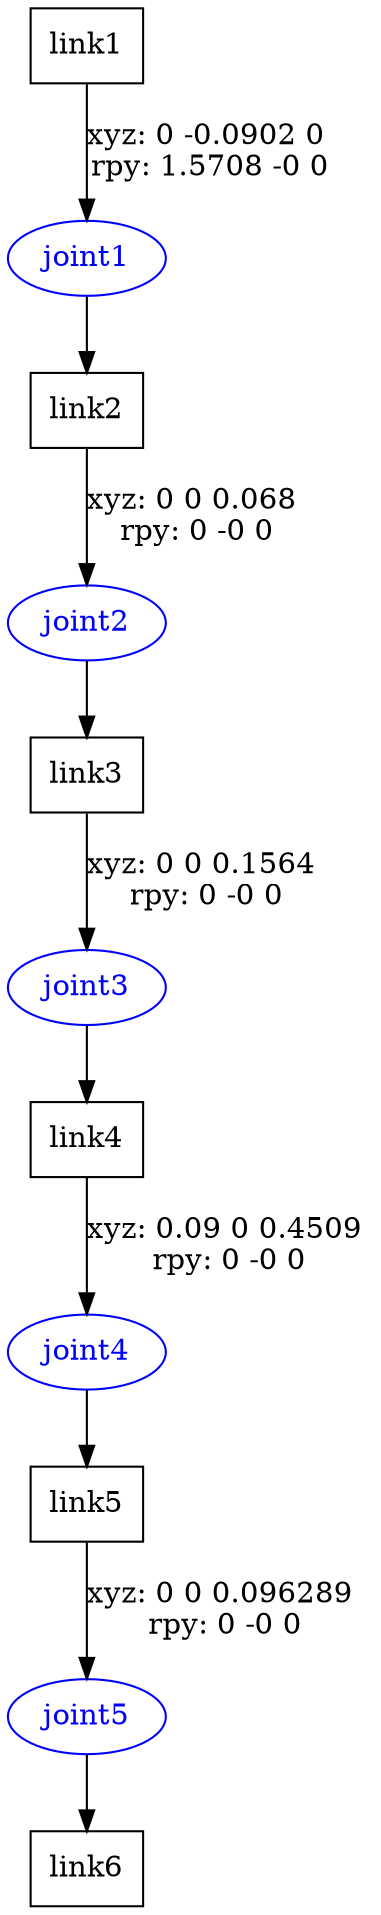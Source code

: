 digraph G {
node [shape=box];
"link1" [label="link1"];
"link2" [label="link2"];
"link3" [label="link3"];
"link4" [label="link4"];
"link5" [label="link5"];
"link6" [label="link6"];
node [shape=ellipse, color=blue, fontcolor=blue];
"link1" -> "joint1" [label="xyz: 0 -0.0902 0 \nrpy: 1.5708 -0 0"]
"joint1" -> "link2"
"link2" -> "joint2" [label="xyz: 0 0 0.068 \nrpy: 0 -0 0"]
"joint2" -> "link3"
"link3" -> "joint3" [label="xyz: 0 0 0.1564 \nrpy: 0 -0 0"]
"joint3" -> "link4"
"link4" -> "joint4" [label="xyz: 0.09 0 0.4509 \nrpy: 0 -0 0"]
"joint4" -> "link5"
"link5" -> "joint5" [label="xyz: 0 0 0.096289 \nrpy: 0 -0 0"]
"joint5" -> "link6"
}
